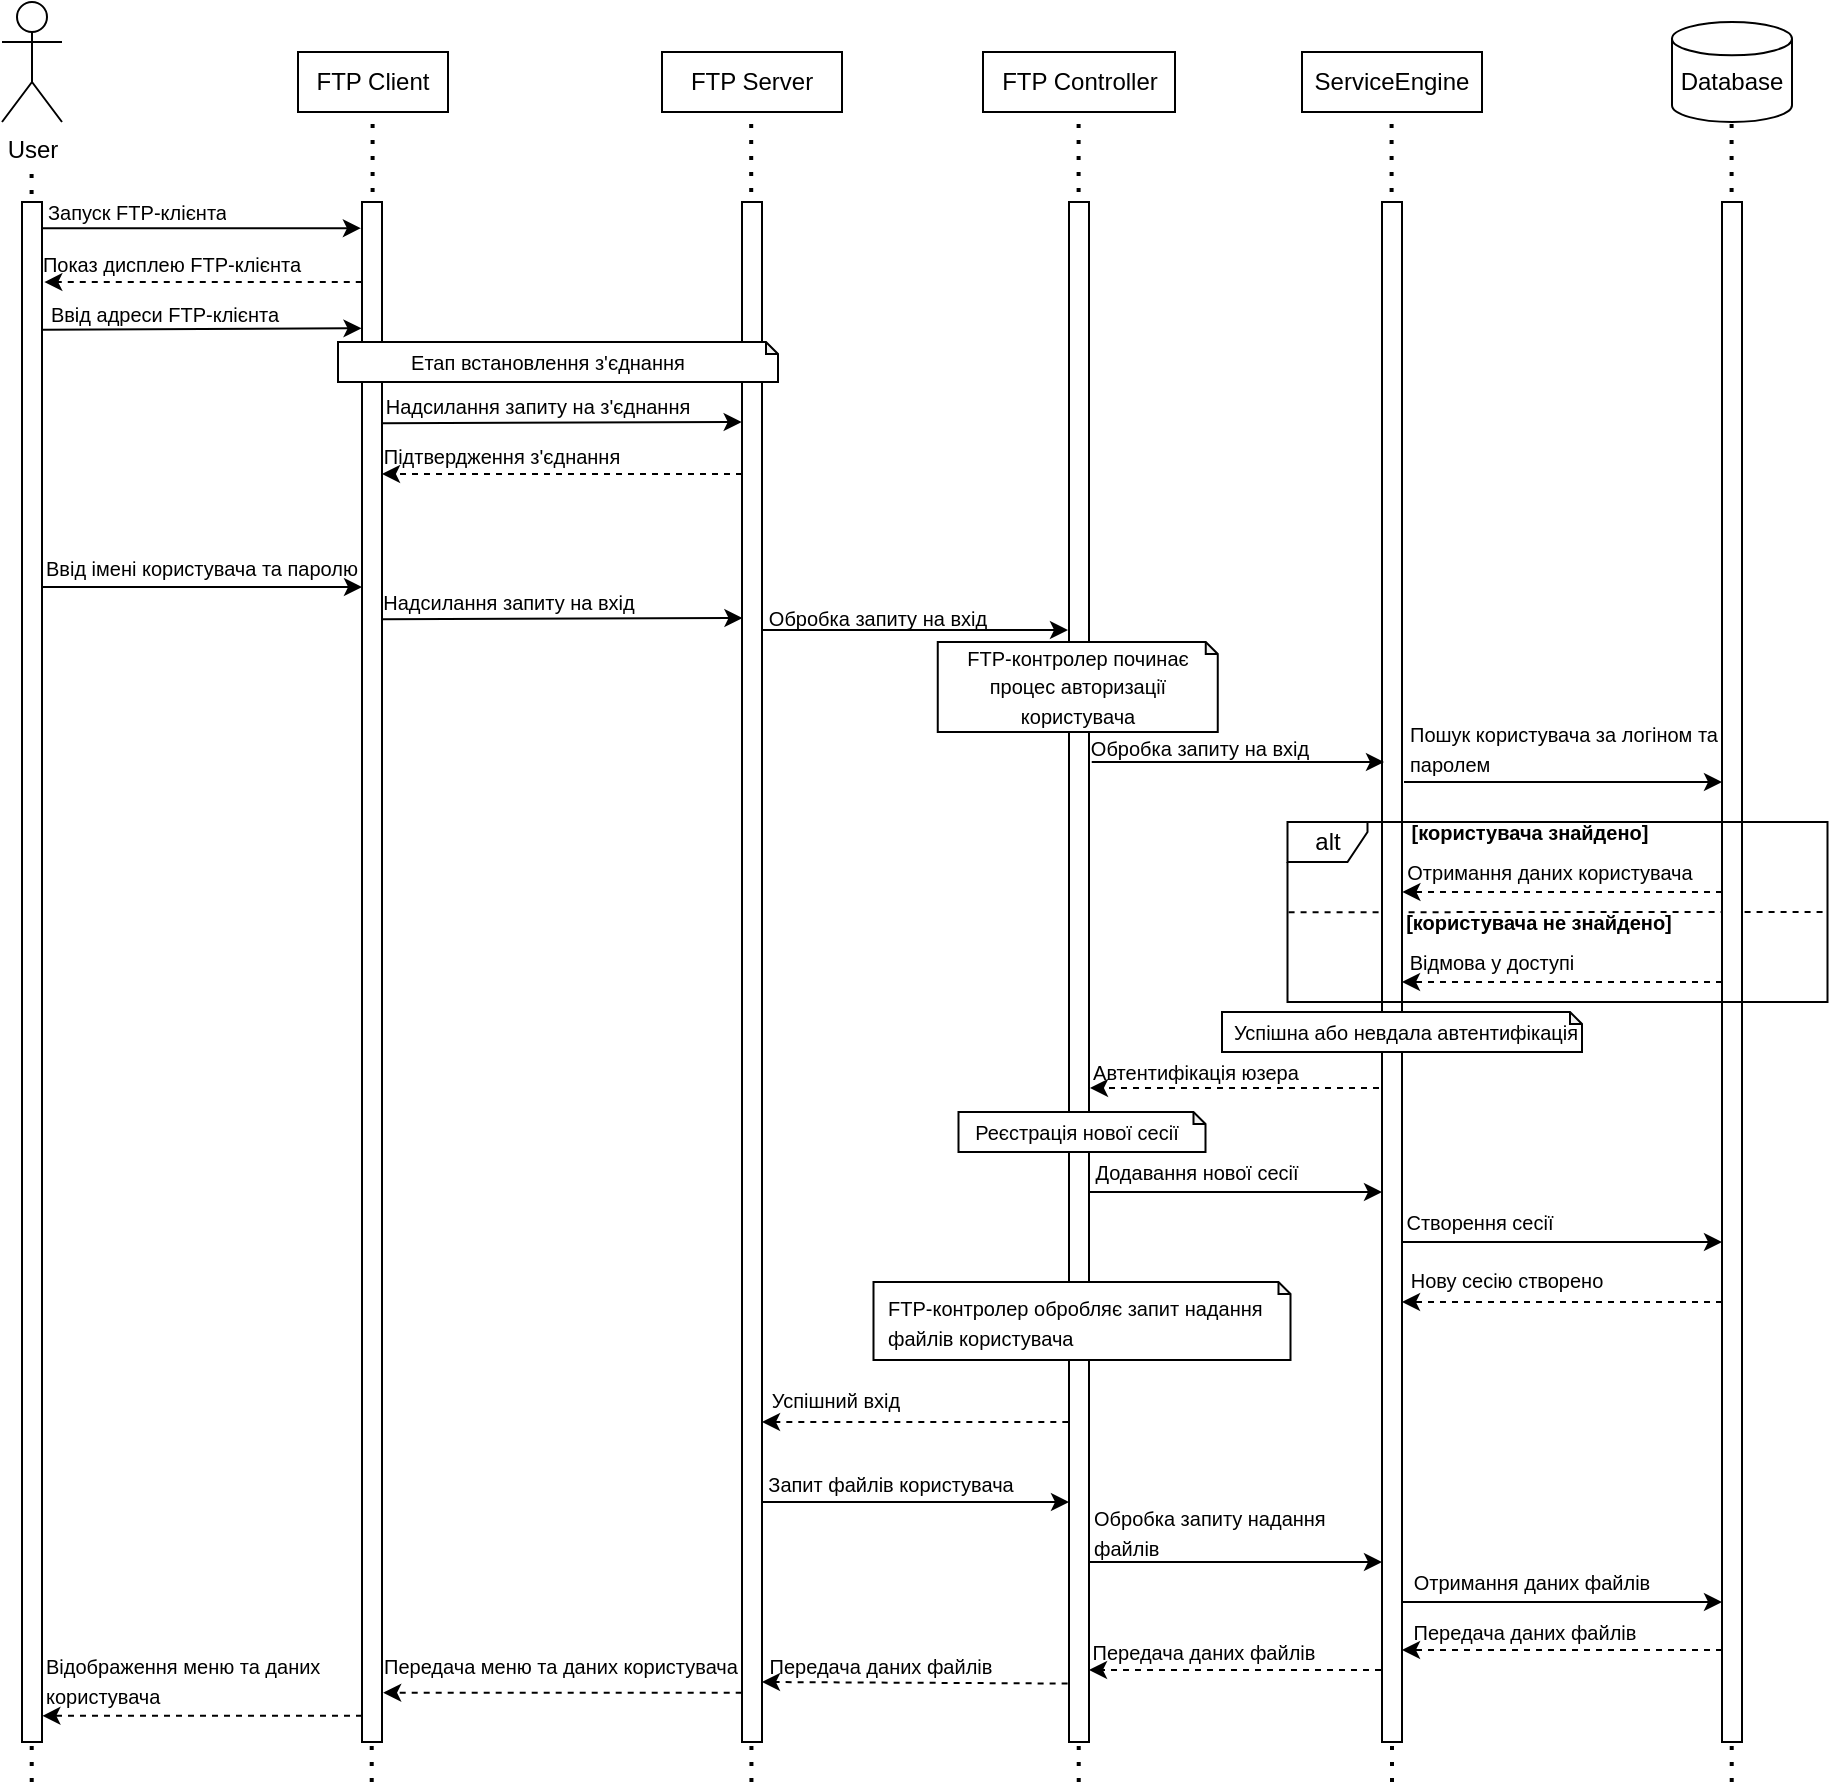 <mxfile version="25.0.3">
  <diagram name="Сторінка-1" id="EHOrJvjLMRzK50lmoaZ_">
    <mxGraphModel dx="1432" dy="738" grid="1" gridSize="10" guides="1" tooltips="1" connect="1" arrows="1" fold="1" page="1" pageScale="1" pageWidth="1169" pageHeight="1654" math="0" shadow="0">
      <root>
        <mxCell id="0" />
        <mxCell id="1" parent="0" />
        <mxCell id="_hDlO5acoqLrmTqEBLsP-71" value="" style="endArrow=none;dashed=1;html=1;dashPattern=1 3;strokeWidth=2;rounded=0;" parent="1" edge="1">
          <mxGeometry width="50" height="50" relative="1" as="geometry">
            <mxPoint x="234.8" y="120" as="sourcePoint" />
            <mxPoint x="234.8" y="80" as="targetPoint" />
          </mxGeometry>
        </mxCell>
        <mxCell id="5lGT_C94pFLsxoCqDlY4-63" value="" style="endArrow=none;dashed=1;html=1;rounded=0;entryX=1;entryY=0.5;entryDx=0;entryDy=0;entryPerimeter=0;exitX=0.002;exitY=0.501;exitDx=0;exitDy=0;exitPerimeter=0;" parent="1" source="5lGT_C94pFLsxoCqDlY4-61" target="5lGT_C94pFLsxoCqDlY4-61" edge="1">
          <mxGeometry width="50" height="50" relative="1" as="geometry">
            <mxPoint x="970" y="610" as="sourcePoint" />
            <mxPoint x="1020" y="560" as="targetPoint" />
          </mxGeometry>
        </mxCell>
        <mxCell id="5lGT_C94pFLsxoCqDlY4-1" value="User" style="shape=umlActor;verticalLabelPosition=bottom;verticalAlign=top;html=1;outlineConnect=0;" parent="1" vertex="1">
          <mxGeometry x="220" width="30" height="60" as="geometry" />
        </mxCell>
        <mxCell id="5lGT_C94pFLsxoCqDlY4-2" value="" style="rounded=0;whiteSpace=wrap;html=1;" parent="1" vertex="1">
          <mxGeometry x="400" y="100" width="10" height="770" as="geometry" />
        </mxCell>
        <mxCell id="5lGT_C94pFLsxoCqDlY4-3" value="" style="endArrow=none;dashed=1;html=1;dashPattern=1 3;strokeWidth=2;rounded=0;" parent="1" edge="1">
          <mxGeometry width="50" height="50" relative="1" as="geometry">
            <mxPoint x="404.86" y="890" as="sourcePoint" />
            <mxPoint x="404.86" y="870" as="targetPoint" />
          </mxGeometry>
        </mxCell>
        <mxCell id="5lGT_C94pFLsxoCqDlY4-4" value="" style="endArrow=none;dashed=1;html=1;dashPattern=1 3;strokeWidth=2;rounded=0;" parent="1" edge="1">
          <mxGeometry width="50" height="50" relative="1" as="geometry">
            <mxPoint x="405.3" y="95" as="sourcePoint" />
            <mxPoint x="405.3" y="55" as="targetPoint" />
          </mxGeometry>
        </mxCell>
        <mxCell id="5lGT_C94pFLsxoCqDlY4-5" value="" style="rounded=0;whiteSpace=wrap;html=1;" parent="1" vertex="1">
          <mxGeometry x="590" y="100" width="10" height="770" as="geometry" />
        </mxCell>
        <mxCell id="5lGT_C94pFLsxoCqDlY4-6" value="" style="endArrow=none;dashed=1;html=1;dashPattern=1 3;strokeWidth=2;rounded=0;" parent="1" edge="1">
          <mxGeometry width="50" height="50" relative="1" as="geometry">
            <mxPoint x="594.72" y="890" as="sourcePoint" />
            <mxPoint x="594.72" y="870" as="targetPoint" />
          </mxGeometry>
        </mxCell>
        <mxCell id="5lGT_C94pFLsxoCqDlY4-7" value="" style="endArrow=none;dashed=1;html=1;dashPattern=1 3;strokeWidth=2;rounded=0;" parent="1" edge="1">
          <mxGeometry width="50" height="50" relative="1" as="geometry">
            <mxPoint x="594.6" y="95" as="sourcePoint" />
            <mxPoint x="594.6" y="55" as="targetPoint" />
          </mxGeometry>
        </mxCell>
        <mxCell id="5lGT_C94pFLsxoCqDlY4-29" value="" style="rounded=0;whiteSpace=wrap;html=1;" parent="1" vertex="1">
          <mxGeometry x="1080" y="100" width="10" height="770" as="geometry" />
        </mxCell>
        <mxCell id="5lGT_C94pFLsxoCqDlY4-30" value="" style="endArrow=none;dashed=1;html=1;dashPattern=1 3;strokeWidth=2;rounded=0;" parent="1" edge="1">
          <mxGeometry width="50" height="50" relative="1" as="geometry">
            <mxPoint x="1084.86" y="890" as="sourcePoint" />
            <mxPoint x="1084.86" y="870" as="targetPoint" />
          </mxGeometry>
        </mxCell>
        <mxCell id="5lGT_C94pFLsxoCqDlY4-32" value="" style="rounded=0;whiteSpace=wrap;html=1;" parent="1" vertex="1">
          <mxGeometry x="910" y="100" width="10" height="770" as="geometry" />
        </mxCell>
        <mxCell id="5lGT_C94pFLsxoCqDlY4-33" value="" style="endArrow=none;dashed=1;html=1;dashPattern=1 3;strokeWidth=2;rounded=0;" parent="1" edge="1">
          <mxGeometry width="50" height="50" relative="1" as="geometry">
            <mxPoint x="915" y="890" as="sourcePoint" />
            <mxPoint x="915" y="870" as="targetPoint" />
          </mxGeometry>
        </mxCell>
        <mxCell id="5lGT_C94pFLsxoCqDlY4-34" value="" style="endArrow=none;dashed=1;html=1;dashPattern=1 3;strokeWidth=2;rounded=0;" parent="1" edge="1">
          <mxGeometry width="50" height="50" relative="1" as="geometry">
            <mxPoint x="1084.8" y="95" as="sourcePoint" />
            <mxPoint x="1084.8" y="55" as="targetPoint" />
          </mxGeometry>
        </mxCell>
        <mxCell id="5lGT_C94pFLsxoCqDlY4-35" value="" style="rounded=0;whiteSpace=wrap;html=1;" parent="1" vertex="1">
          <mxGeometry x="753.5" y="100" width="10" height="770" as="geometry" />
        </mxCell>
        <mxCell id="5lGT_C94pFLsxoCqDlY4-36" value="" style="endArrow=none;dashed=1;html=1;dashPattern=1 3;strokeWidth=2;rounded=0;" parent="1" edge="1">
          <mxGeometry width="50" height="50" relative="1" as="geometry">
            <mxPoint x="758.36" y="890" as="sourcePoint" />
            <mxPoint x="758.36" y="870" as="targetPoint" />
          </mxGeometry>
        </mxCell>
        <mxCell id="5lGT_C94pFLsxoCqDlY4-37" value="" style="endArrow=none;dashed=1;html=1;dashPattern=1 3;strokeWidth=2;rounded=0;" parent="1" edge="1">
          <mxGeometry width="50" height="50" relative="1" as="geometry">
            <mxPoint x="914.8" y="95" as="sourcePoint" />
            <mxPoint x="914.8" y="55" as="targetPoint" />
          </mxGeometry>
        </mxCell>
        <mxCell id="5lGT_C94pFLsxoCqDlY4-38" value="FTP Server" style="text;html=1;align=center;verticalAlign=middle;whiteSpace=wrap;rounded=0;strokeColor=default;" parent="1" vertex="1">
          <mxGeometry x="550" y="25" width="90" height="30" as="geometry" />
        </mxCell>
        <mxCell id="5lGT_C94pFLsxoCqDlY4-40" value="" style="endArrow=classic;html=1;rounded=0;entryX=0;entryY=0.014;entryDx=0;entryDy=0;entryPerimeter=0;exitX=1.016;exitY=0.015;exitDx=0;exitDy=0;exitPerimeter=0;" parent="1" edge="1">
          <mxGeometry width="50" height="50" relative="1" as="geometry">
            <mxPoint x="410.0" y="210.6" as="sourcePoint" />
            <mxPoint x="589.84" y="210" as="targetPoint" />
          </mxGeometry>
        </mxCell>
        <mxCell id="5lGT_C94pFLsxoCqDlY4-41" value="&lt;span style=&quot;font-size: 10px;&quot;&gt;Надсилання запиту на з&#39;єднання&lt;/span&gt;" style="text;html=1;align=center;verticalAlign=middle;whiteSpace=wrap;rounded=0;" parent="1" vertex="1">
          <mxGeometry x="406" y="192" width="164" height="20" as="geometry" />
        </mxCell>
        <mxCell id="5lGT_C94pFLsxoCqDlY4-44" value="" style="endArrow=classic;html=1;rounded=0;entryX=0;entryY=0.097;entryDx=0;entryDy=0;entryPerimeter=0;exitX=0.978;exitY=0.098;exitDx=0;exitDy=0;exitPerimeter=0;" parent="1" edge="1">
          <mxGeometry width="50" height="50" relative="1" as="geometry">
            <mxPoint x="410" y="308.6" as="sourcePoint" />
            <mxPoint x="590.22" y="308.0" as="targetPoint" />
          </mxGeometry>
        </mxCell>
        <mxCell id="5lGT_C94pFLsxoCqDlY4-45" value="&lt;span style=&quot;font-size: 10px;&quot;&gt;Надсилання запиту на вхід&lt;/span&gt;" style="text;html=1;align=center;verticalAlign=middle;whiteSpace=wrap;rounded=0;" parent="1" vertex="1">
          <mxGeometry x="397" y="295" width="153" height="10" as="geometry" />
        </mxCell>
        <mxCell id="5lGT_C94pFLsxoCqDlY4-46" value="" style="endArrow=classic;html=1;rounded=0;entryX=1.058;entryY=0.968;entryDx=0;entryDy=0;entryPerimeter=0;exitX=-0.015;exitY=0.968;exitDx=0;exitDy=0;exitPerimeter=0;dashed=1;" parent="1" source="5lGT_C94pFLsxoCqDlY4-5" target="5lGT_C94pFLsxoCqDlY4-2" edge="1">
          <mxGeometry width="50" height="50" relative="1" as="geometry">
            <mxPoint x="590" y="770" as="sourcePoint" />
            <mxPoint x="650" y="820" as="targetPoint" />
          </mxGeometry>
        </mxCell>
        <mxCell id="5lGT_C94pFLsxoCqDlY4-47" value="&lt;span style=&quot;font-size: 10px;&quot;&gt;Передача меню та даних користувача&lt;/span&gt;" style="text;html=1;align=center;verticalAlign=middle;whiteSpace=wrap;rounded=0;" parent="1" vertex="1">
          <mxGeometry x="406" y="817" width="187" height="30" as="geometry" />
        </mxCell>
        <mxCell id="5lGT_C94pFLsxoCqDlY4-48" value="" style="endArrow=none;dashed=1;html=1;dashPattern=1 3;strokeWidth=2;rounded=0;" parent="1" edge="1">
          <mxGeometry width="50" height="50" relative="1" as="geometry">
            <mxPoint x="758.3" y="95" as="sourcePoint" />
            <mxPoint x="758.3" y="55" as="targetPoint" />
          </mxGeometry>
        </mxCell>
        <mxCell id="5lGT_C94pFLsxoCqDlY4-49" value="FTP Controller" style="text;html=1;align=center;verticalAlign=middle;whiteSpace=wrap;rounded=0;strokeColor=default;" parent="1" vertex="1">
          <mxGeometry x="710.5" y="25" width="96" height="30" as="geometry" />
        </mxCell>
        <mxCell id="5lGT_C94pFLsxoCqDlY4-50" value="" style="endArrow=classic;html=1;rounded=0;entryX=-0.005;entryY=0.133;entryDx=0;entryDy=0;entryPerimeter=0;exitX=1.026;exitY=0.133;exitDx=0;exitDy=0;exitPerimeter=0;" parent="1" edge="1">
          <mxGeometry width="50" height="50" relative="1" as="geometry">
            <mxPoint x="600" y="314" as="sourcePoint" />
            <mxPoint x="753" y="314" as="targetPoint" />
          </mxGeometry>
        </mxCell>
        <mxCell id="5lGT_C94pFLsxoCqDlY4-51" value="&lt;span style=&quot;font-size: 10px;&quot;&gt;Обробка запиту на вхід&lt;/span&gt;" style="text;html=1;align=center;verticalAlign=middle;whiteSpace=wrap;rounded=0;" parent="1" vertex="1">
          <mxGeometry x="598" y="290" width="120" height="36" as="geometry" />
        </mxCell>
        <mxCell id="5lGT_C94pFLsxoCqDlY4-52" value="" style="endArrow=classic;html=1;rounded=0;entryX=1.033;entryY=0.799;entryDx=0;entryDy=0;entryPerimeter=0;exitX=-0.001;exitY=0.799;exitDx=0;exitDy=0;exitPerimeter=0;dashed=1;" parent="1" edge="1">
          <mxGeometry width="50" height="50" relative="1" as="geometry">
            <mxPoint x="753.16" y="710.0" as="sourcePoint" />
            <mxPoint x="600.0" y="710.0" as="targetPoint" />
          </mxGeometry>
        </mxCell>
        <mxCell id="5lGT_C94pFLsxoCqDlY4-53" value="" style="endArrow=classic;html=1;rounded=0;entryX=-0.034;entryY=0.866;entryDx=0;entryDy=0;entryPerimeter=0;exitX=-0.001;exitY=0.799;exitDx=0;exitDy=0;exitPerimeter=0;" parent="1" edge="1">
          <mxGeometry width="50" height="50" relative="1" as="geometry">
            <mxPoint x="600.5" y="750" as="sourcePoint" />
            <mxPoint x="753.5" y="750" as="targetPoint" />
          </mxGeometry>
        </mxCell>
        <mxCell id="5lGT_C94pFLsxoCqDlY4-54" value="" style="endArrow=classic;html=1;rounded=0;entryX=1.021;entryY=0.951;entryDx=0;entryDy=0;entryPerimeter=0;exitX=-0.048;exitY=0.952;exitDx=0;exitDy=0;exitPerimeter=0;dashed=1;" parent="1" edge="1">
          <mxGeometry width="50" height="50" relative="1" as="geometry">
            <mxPoint x="752.81" y="840.77" as="sourcePoint" />
            <mxPoint x="600" y="840" as="targetPoint" />
          </mxGeometry>
        </mxCell>
        <mxCell id="5lGT_C94pFLsxoCqDlY4-55" value="&lt;span style=&quot;font-size: 10px;&quot;&gt;Успішний вхід&lt;/span&gt;" style="text;html=1;align=center;verticalAlign=middle;whiteSpace=wrap;rounded=0;" parent="1" vertex="1">
          <mxGeometry x="572" y="684" width="130" height="30" as="geometry" />
        </mxCell>
        <mxCell id="5lGT_C94pFLsxoCqDlY4-56" value="&lt;span style=&quot;font-size: 10px;&quot;&gt;Запит файлів користувача&lt;/span&gt;" style="text;html=1;align=center;verticalAlign=middle;whiteSpace=wrap;rounded=0;" parent="1" vertex="1">
          <mxGeometry x="593" y="726" width="143" height="30" as="geometry" />
        </mxCell>
        <mxCell id="5lGT_C94pFLsxoCqDlY4-57" value="&lt;span style=&quot;font-size: 10px;&quot;&gt;Передача даних файлів&lt;/span&gt;" style="text;html=1;align=center;verticalAlign=middle;whiteSpace=wrap;rounded=0;" parent="1" vertex="1">
          <mxGeometry x="600" y="817" width="119" height="30" as="geometry" />
        </mxCell>
        <mxCell id="5lGT_C94pFLsxoCqDlY4-58" value="ServiceEngine" style="text;html=1;align=center;verticalAlign=middle;whiteSpace=wrap;rounded=0;strokeColor=default;" parent="1" vertex="1">
          <mxGeometry x="870" y="25" width="90" height="30" as="geometry" />
        </mxCell>
        <mxCell id="5lGT_C94pFLsxoCqDlY4-59" value="" style="endArrow=classic;html=1;rounded=0;exitX=1.026;exitY=0.133;exitDx=0;exitDy=0;exitPerimeter=0;" parent="1" edge="1">
          <mxGeometry width="50" height="50" relative="1" as="geometry">
            <mxPoint x="764.87" y="380" as="sourcePoint" />
            <mxPoint x="911" y="380" as="targetPoint" />
          </mxGeometry>
        </mxCell>
        <mxCell id="5lGT_C94pFLsxoCqDlY4-60" value="&lt;span style=&quot;font-size: 10px;&quot;&gt;Обробка запиту на вхід&lt;/span&gt;" style="text;html=1;align=center;verticalAlign=middle;whiteSpace=wrap;rounded=0;" parent="1" vertex="1">
          <mxGeometry x="749" y="358" width="140" height="30" as="geometry" />
        </mxCell>
        <mxCell id="5lGT_C94pFLsxoCqDlY4-61" value="alt" style="shape=umlFrame;whiteSpace=wrap;html=1;pointerEvents=0;fillColor=none;width=40;height=20;" parent="1" vertex="1">
          <mxGeometry x="862.75" y="410" width="270" height="90" as="geometry" />
        </mxCell>
        <mxCell id="5lGT_C94pFLsxoCqDlY4-64" value="" style="endArrow=classic;html=1;rounded=0;exitX=-0.019;exitY=0.367;exitDx=0;exitDy=0;exitPerimeter=0;dashed=1;" parent="1" edge="1">
          <mxGeometry width="50" height="50" relative="1" as="geometry">
            <mxPoint x="1080" y="445" as="sourcePoint" />
            <mxPoint x="920.19" y="445" as="targetPoint" />
          </mxGeometry>
        </mxCell>
        <mxCell id="5lGT_C94pFLsxoCqDlY4-65" value="" style="endArrow=classic;html=1;rounded=0;exitX=-0.019;exitY=0.367;exitDx=0;exitDy=0;exitPerimeter=0;dashed=1;" parent="1" edge="1">
          <mxGeometry width="50" height="50" relative="1" as="geometry">
            <mxPoint x="1080" y="490" as="sourcePoint" />
            <mxPoint x="920" y="490" as="targetPoint" />
          </mxGeometry>
        </mxCell>
        <mxCell id="5lGT_C94pFLsxoCqDlY4-66" value="&lt;span style=&quot;font-size: 10px;&quot;&gt;&lt;b&gt;[користувача знайдено]&lt;/b&gt;&lt;/span&gt;" style="text;html=1;align=center;verticalAlign=middle;whiteSpace=wrap;rounded=0;" parent="1" vertex="1">
          <mxGeometry x="918" y="400" width="132" height="30" as="geometry" />
        </mxCell>
        <mxCell id="5lGT_C94pFLsxoCqDlY4-67" value="&lt;span style=&quot;font-size: 10px;&quot;&gt;&lt;b&gt;[користувача не знайдено]&lt;/b&gt;&lt;/span&gt;" style="text;html=1;align=center;verticalAlign=middle;whiteSpace=wrap;rounded=0;" parent="1" vertex="1">
          <mxGeometry x="917" y="445" width="143" height="30" as="geometry" />
        </mxCell>
        <mxCell id="5lGT_C94pFLsxoCqDlY4-68" value="&lt;span style=&quot;font-size: 10px;&quot;&gt;Отримання даних користувача&lt;/span&gt;" style="text;html=1;align=center;verticalAlign=middle;whiteSpace=wrap;rounded=0;" parent="1" vertex="1">
          <mxGeometry x="914.5" y="420" width="158" height="30" as="geometry" />
        </mxCell>
        <mxCell id="5lGT_C94pFLsxoCqDlY4-69" value="&lt;span style=&quot;font-size: 10px;&quot;&gt;Відмова у доступі&lt;/span&gt;" style="text;html=1;align=center;verticalAlign=middle;whiteSpace=wrap;rounded=0;" parent="1" vertex="1">
          <mxGeometry x="909.5" y="465" width="110" height="30" as="geometry" />
        </mxCell>
        <mxCell id="5lGT_C94pFLsxoCqDlY4-70" value="" style="endArrow=classic;html=1;rounded=0;entryX=-0.037;entryY=0.2;entryDx=0;entryDy=0;entryPerimeter=0;exitX=0.026;exitY=0.533;exitDx=0;exitDy=0;exitPerimeter=0;dashed=1;" parent="1" edge="1">
          <mxGeometry width="50" height="50" relative="1" as="geometry">
            <mxPoint x="908.5" y="543" as="sourcePoint" />
            <mxPoint x="764" y="543" as="targetPoint" />
          </mxGeometry>
        </mxCell>
        <mxCell id="5lGT_C94pFLsxoCqDlY4-71" value="&lt;span style=&quot;font-size: 10px;&quot;&gt;Автентифікація юзера&lt;/span&gt;" style="text;html=1;align=center;verticalAlign=middle;whiteSpace=wrap;rounded=0;" parent="1" vertex="1">
          <mxGeometry x="754" y="520" width="126" height="30" as="geometry" />
        </mxCell>
        <mxCell id="5lGT_C94pFLsxoCqDlY4-72" value="" style="endArrow=classic;html=1;rounded=0;entryX=-0.037;entryY=0.2;entryDx=0;entryDy=0;entryPerimeter=0;exitX=1.026;exitY=0.133;exitDx=0;exitDy=0;exitPerimeter=0;" parent="1" edge="1">
          <mxGeometry width="50" height="50" relative="1" as="geometry">
            <mxPoint x="763.5" y="595" as="sourcePoint" />
            <mxPoint x="910" y="595" as="targetPoint" />
          </mxGeometry>
        </mxCell>
        <mxCell id="5lGT_C94pFLsxoCqDlY4-73" value="&lt;span style=&quot;font-size: 10px;&quot;&gt;Додавання нової сесії&lt;/span&gt;" style="text;html=1;align=center;verticalAlign=middle;whiteSpace=wrap;rounded=0;" parent="1" vertex="1">
          <mxGeometry x="755.63" y="570" width="122.75" height="30" as="geometry" />
        </mxCell>
        <mxCell id="5lGT_C94pFLsxoCqDlY4-77" value="" style="endArrow=classic;html=1;rounded=0;entryX=-0.037;entryY=0.2;entryDx=0;entryDy=0;entryPerimeter=0;exitX=1.026;exitY=0.133;exitDx=0;exitDy=0;exitPerimeter=0;" parent="1" edge="1">
          <mxGeometry width="50" height="50" relative="1" as="geometry">
            <mxPoint x="921" y="390" as="sourcePoint" />
            <mxPoint x="1080" y="390" as="targetPoint" />
          </mxGeometry>
        </mxCell>
        <mxCell id="5lGT_C94pFLsxoCqDlY4-78" value="&lt;span style=&quot;font-size: 10px;&quot;&gt;Пошук користувача за логіном та паролем&lt;/span&gt;" style="text;html=1;align=left;verticalAlign=middle;whiteSpace=wrap;rounded=0;" parent="1" vertex="1">
          <mxGeometry x="922" y="358" width="173" height="30" as="geometry" />
        </mxCell>
        <mxCell id="5lGT_C94pFLsxoCqDlY4-79" value="" style="endArrow=classic;html=1;rounded=0;entryX=-0.037;entryY=0.2;entryDx=0;entryDy=0;entryPerimeter=0;exitX=1.026;exitY=0.133;exitDx=0;exitDy=0;exitPerimeter=0;" parent="1" edge="1">
          <mxGeometry width="50" height="50" relative="1" as="geometry">
            <mxPoint x="920" y="620" as="sourcePoint" />
            <mxPoint x="1080" y="620" as="targetPoint" />
          </mxGeometry>
        </mxCell>
        <mxCell id="5lGT_C94pFLsxoCqDlY4-80" value="&lt;span style=&quot;font-size: 10px;&quot;&gt;Створення сесії&lt;/span&gt;" style="text;html=1;align=center;verticalAlign=middle;whiteSpace=wrap;rounded=0;" parent="1" vertex="1">
          <mxGeometry x="904" y="595" width="110" height="30" as="geometry" />
        </mxCell>
        <mxCell id="5lGT_C94pFLsxoCqDlY4-81" value="" style="endArrow=classic;html=1;rounded=0;entryX=-0.037;entryY=0.2;entryDx=0;entryDy=0;entryPerimeter=0;exitX=1.026;exitY=0.133;exitDx=0;exitDy=0;exitPerimeter=0;dashed=1;" parent="1" edge="1">
          <mxGeometry width="50" height="50" relative="1" as="geometry">
            <mxPoint x="1080" y="650" as="sourcePoint" />
            <mxPoint x="920" y="650" as="targetPoint" />
          </mxGeometry>
        </mxCell>
        <mxCell id="5lGT_C94pFLsxoCqDlY4-82" value="&lt;span style=&quot;font-size: 10px;&quot;&gt;Нову сесію створено&lt;/span&gt;" style="text;html=1;align=center;verticalAlign=middle;whiteSpace=wrap;rounded=0;" parent="1" vertex="1">
          <mxGeometry x="911" y="624" width="123" height="30" as="geometry" />
        </mxCell>
        <mxCell id="5lGT_C94pFLsxoCqDlY4-83" value="" style="endArrow=classic;html=1;rounded=0;entryX=-0.037;entryY=0.2;entryDx=0;entryDy=0;entryPerimeter=0;exitX=1.026;exitY=0.133;exitDx=0;exitDy=0;exitPerimeter=0;" parent="1" edge="1">
          <mxGeometry width="50" height="50" relative="1" as="geometry">
            <mxPoint x="764" y="780" as="sourcePoint" />
            <mxPoint x="910" y="780" as="targetPoint" />
          </mxGeometry>
        </mxCell>
        <mxCell id="5lGT_C94pFLsxoCqDlY4-84" value="&lt;span style=&quot;font-size: 10px;&quot;&gt;Обробка запиту надання файлів&lt;/span&gt;" style="text;html=1;align=left;verticalAlign=middle;whiteSpace=wrap;rounded=0;" parent="1" vertex="1">
          <mxGeometry x="763.5" y="745" width="151" height="39" as="geometry" />
        </mxCell>
        <mxCell id="5lGT_C94pFLsxoCqDlY4-85" value="" style="strokeWidth=1;html=1;shape=mxgraph.flowchart.database;whiteSpace=wrap;" parent="1" vertex="1">
          <mxGeometry x="1055" y="10" width="60" height="50" as="geometry" />
        </mxCell>
        <mxCell id="5lGT_C94pFLsxoCqDlY4-86" value="Database" style="text;html=1;align=center;verticalAlign=middle;whiteSpace=wrap;rounded=0;" parent="1" vertex="1">
          <mxGeometry x="1055" y="25" width="60" height="30" as="geometry" />
        </mxCell>
        <mxCell id="5lGT_C94pFLsxoCqDlY4-87" value="" style="endArrow=classic;html=1;rounded=0;entryX=-0.037;entryY=0.2;entryDx=0;entryDy=0;entryPerimeter=0;exitX=1.026;exitY=0.133;exitDx=0;exitDy=0;exitPerimeter=0;" parent="1" edge="1">
          <mxGeometry width="50" height="50" relative="1" as="geometry">
            <mxPoint x="920" y="800" as="sourcePoint" />
            <mxPoint x="1080" y="800" as="targetPoint" />
          </mxGeometry>
        </mxCell>
        <mxCell id="5lGT_C94pFLsxoCqDlY4-88" value="&lt;span style=&quot;font-size: 10px;&quot;&gt;Отримання даних файлів&lt;/span&gt;" style="text;html=1;align=center;verticalAlign=middle;whiteSpace=wrap;rounded=0;" parent="1" vertex="1">
          <mxGeometry x="920" y="775" width="130" height="30" as="geometry" />
        </mxCell>
        <mxCell id="5lGT_C94pFLsxoCqDlY4-89" value="" style="endArrow=classic;html=1;rounded=0;entryX=-0.037;entryY=0.2;entryDx=0;entryDy=0;entryPerimeter=0;exitX=1.026;exitY=0.133;exitDx=0;exitDy=0;exitPerimeter=0;dashed=1;" parent="1" edge="1">
          <mxGeometry width="50" height="50" relative="1" as="geometry">
            <mxPoint x="1080" y="824" as="sourcePoint" />
            <mxPoint x="920" y="824" as="targetPoint" />
          </mxGeometry>
        </mxCell>
        <mxCell id="5lGT_C94pFLsxoCqDlY4-90" value="&lt;span style=&quot;font-size: 10px;&quot;&gt;Передача даних файлів&lt;/span&gt;" style="text;html=1;align=center;verticalAlign=middle;whiteSpace=wrap;rounded=0;" parent="1" vertex="1">
          <mxGeometry x="913" y="800" width="137" height="30" as="geometry" />
        </mxCell>
        <mxCell id="5lGT_C94pFLsxoCqDlY4-91" value="" style="endArrow=classic;html=1;rounded=0;entryX=-0.037;entryY=0.2;entryDx=0;entryDy=0;entryPerimeter=0;exitX=1.026;exitY=0.133;exitDx=0;exitDy=0;exitPerimeter=0;dashed=1;" parent="1" edge="1">
          <mxGeometry width="50" height="50" relative="1" as="geometry">
            <mxPoint x="909.5" y="834" as="sourcePoint" />
            <mxPoint x="763.5" y="834" as="targetPoint" />
          </mxGeometry>
        </mxCell>
        <mxCell id="5lGT_C94pFLsxoCqDlY4-92" value="&lt;span style=&quot;font-size: 10px;&quot;&gt;Передача даних файлів&lt;/span&gt;" style="text;html=1;align=center;verticalAlign=middle;whiteSpace=wrap;rounded=0;" parent="1" vertex="1">
          <mxGeometry x="751.75" y="810" width="138.25" height="30" as="geometry" />
        </mxCell>
        <mxCell id="_hDlO5acoqLrmTqEBLsP-68" value="FTP Client" style="text;html=1;align=center;verticalAlign=middle;whiteSpace=wrap;rounded=0;strokeColor=default;" parent="1" vertex="1">
          <mxGeometry x="368" y="25" width="75" height="30" as="geometry" />
        </mxCell>
        <mxCell id="_hDlO5acoqLrmTqEBLsP-69" value="" style="rounded=0;whiteSpace=wrap;html=1;" parent="1" vertex="1">
          <mxGeometry x="230" y="100" width="10" height="770" as="geometry" />
        </mxCell>
        <mxCell id="_hDlO5acoqLrmTqEBLsP-70" value="" style="endArrow=none;dashed=1;html=1;dashPattern=1 3;strokeWidth=2;rounded=0;" parent="1" edge="1">
          <mxGeometry width="50" height="50" relative="1" as="geometry">
            <mxPoint x="234.86" y="890" as="sourcePoint" />
            <mxPoint x="234.86" y="870" as="targetPoint" />
          </mxGeometry>
        </mxCell>
        <mxCell id="_hDlO5acoqLrmTqEBLsP-72" value="" style="endArrow=classic;html=1;rounded=0;entryX=1.039;entryY=0.057;entryDx=0;entryDy=0;entryPerimeter=0;exitX=-0.009;exitY=0.057;exitDx=0;exitDy=0;exitPerimeter=0;dashed=1;" parent="1" edge="1">
          <mxGeometry width="50" height="50" relative="1" as="geometry">
            <mxPoint x="590" y="236" as="sourcePoint" />
            <mxPoint x="410" y="236" as="targetPoint" />
          </mxGeometry>
        </mxCell>
        <mxCell id="_hDlO5acoqLrmTqEBLsP-73" value="&lt;span style=&quot;font-size: 10px;&quot;&gt;Підтвердження з&#39;єднання&lt;/span&gt;" style="text;html=1;align=center;verticalAlign=middle;whiteSpace=wrap;rounded=0;" parent="1" vertex="1">
          <mxGeometry x="390" y="212" width="160" height="30" as="geometry" />
        </mxCell>
        <mxCell id="_hDlO5acoqLrmTqEBLsP-74" value="" style="endArrow=classic;html=1;rounded=0;entryX=0;entryY=0.25;entryDx=0;entryDy=0;exitX=1;exitY=0.25;exitDx=0;exitDy=0;" parent="1" source="_hDlO5acoqLrmTqEBLsP-69" target="5lGT_C94pFLsxoCqDlY4-2" edge="1">
          <mxGeometry width="50" height="50" relative="1" as="geometry">
            <mxPoint x="260" y="380" as="sourcePoint" />
            <mxPoint x="310" y="330" as="targetPoint" />
          </mxGeometry>
        </mxCell>
        <mxCell id="_hDlO5acoqLrmTqEBLsP-75" value="&lt;span style=&quot;font-size: 10px;&quot;&gt;Ввід імені користувача та паролю&lt;/span&gt;" style="text;html=1;align=center;verticalAlign=middle;whiteSpace=wrap;rounded=0;" parent="1" vertex="1">
          <mxGeometry x="230" y="268" width="180" height="30" as="geometry" />
        </mxCell>
        <mxCell id="_hDlO5acoqLrmTqEBLsP-76" value="" style="endArrow=classic;html=1;rounded=0;entryX=-0.055;entryY=0.017;entryDx=0;entryDy=0;entryPerimeter=0;exitX=1.024;exitY=0.017;exitDx=0;exitDy=0;exitPerimeter=0;" parent="1" source="_hDlO5acoqLrmTqEBLsP-69" target="5lGT_C94pFLsxoCqDlY4-2" edge="1">
          <mxGeometry width="50" height="50" relative="1" as="geometry">
            <mxPoint x="250" y="310" as="sourcePoint" />
            <mxPoint x="300" y="260" as="targetPoint" />
          </mxGeometry>
        </mxCell>
        <mxCell id="_hDlO5acoqLrmTqEBLsP-78" value="&lt;span style=&quot;font-size: 10px;&quot;&gt;Запуск FTP-клієнта&lt;/span&gt;" style="text;strokeColor=none;fillColor=none;align=left;verticalAlign=middle;spacingLeft=4;spacingRight=4;overflow=hidden;points=[[0,0.5],[1,0.5]];portConstraint=eastwest;rotatable=0;whiteSpace=wrap;html=1;" parent="1" vertex="1">
          <mxGeometry x="237" y="90" width="140" height="30" as="geometry" />
        </mxCell>
        <mxCell id="_hDlO5acoqLrmTqEBLsP-79" value="" style="endArrow=classic;html=1;rounded=0;entryX=1.115;entryY=0.052;entryDx=0;entryDy=0;entryPerimeter=0;dashed=1;exitX=-0.011;exitY=0.052;exitDx=0;exitDy=0;exitPerimeter=0;" parent="1" source="5lGT_C94pFLsxoCqDlY4-2" target="_hDlO5acoqLrmTqEBLsP-69" edge="1">
          <mxGeometry width="50" height="50" relative="1" as="geometry">
            <mxPoint x="400" y="221" as="sourcePoint" />
            <mxPoint x="330" y="250" as="targetPoint" />
          </mxGeometry>
        </mxCell>
        <mxCell id="_hDlO5acoqLrmTqEBLsP-80" value="&lt;span style=&quot;font-size: 10px;&quot;&gt;Показ дисплею FTP-клієнта&lt;/span&gt;" style="text;html=1;align=center;verticalAlign=middle;whiteSpace=wrap;rounded=0;" parent="1" vertex="1">
          <mxGeometry x="220" y="116" width="170" height="30" as="geometry" />
        </mxCell>
        <mxCell id="_hDlO5acoqLrmTqEBLsP-81" value="" style="endArrow=classic;html=1;rounded=0;entryX=-0.024;entryY=0.082;entryDx=0;entryDy=0;entryPerimeter=0;exitX=1;exitY=0.083;exitDx=0;exitDy=0;exitPerimeter=0;" parent="1" source="_hDlO5acoqLrmTqEBLsP-69" target="5lGT_C94pFLsxoCqDlY4-2" edge="1">
          <mxGeometry width="50" height="50" relative="1" as="geometry">
            <mxPoint x="270" y="310" as="sourcePoint" />
            <mxPoint x="320" y="260" as="targetPoint" />
          </mxGeometry>
        </mxCell>
        <mxCell id="_hDlO5acoqLrmTqEBLsP-82" value="&lt;span style=&quot;font-size: 10px;&quot;&gt;Ввід адреси FTP-клієнта&lt;/span&gt;" style="text;html=1;align=center;verticalAlign=middle;whiteSpace=wrap;rounded=0;" parent="1" vertex="1">
          <mxGeometry x="236" y="141" width="131" height="30" as="geometry" />
        </mxCell>
        <mxCell id="_hDlO5acoqLrmTqEBLsP-83" value="" style="endArrow=classic;html=1;rounded=0;entryX=1.018;entryY=0.983;entryDx=0;entryDy=0;entryPerimeter=0;exitX=0;exitY=0.983;exitDx=0;exitDy=0;exitPerimeter=0;dashed=1;" parent="1" source="5lGT_C94pFLsxoCqDlY4-2" target="_hDlO5acoqLrmTqEBLsP-69" edge="1">
          <mxGeometry width="50" height="50" relative="1" as="geometry">
            <mxPoint x="80" y="630" as="sourcePoint" />
            <mxPoint x="130" y="580" as="targetPoint" />
          </mxGeometry>
        </mxCell>
        <mxCell id="_hDlO5acoqLrmTqEBLsP-84" value="&lt;span style=&quot;font-size: 10px;&quot;&gt;Відображення меню та даних користувача&lt;/span&gt;" style="text;html=1;align=left;verticalAlign=middle;whiteSpace=wrap;rounded=0;" parent="1" vertex="1">
          <mxGeometry x="240" y="817" width="177" height="44" as="geometry" />
        </mxCell>
        <mxCell id="_hDlO5acoqLrmTqEBLsP-85" value="" style="shape=note;whiteSpace=wrap;html=1;backgroundOutline=1;darkOpacity=0.05;size=6;" parent="1" vertex="1">
          <mxGeometry x="388" y="170" width="220" height="20" as="geometry" />
        </mxCell>
        <mxCell id="_hDlO5acoqLrmTqEBLsP-87" value="" style="shape=note;whiteSpace=wrap;html=1;backgroundOutline=1;darkOpacity=0.05;size=6;" parent="1" vertex="1">
          <mxGeometry x="687.88" y="320" width="140" height="45" as="geometry" />
        </mxCell>
        <mxCell id="_hDlO5acoqLrmTqEBLsP-88" value="&lt;span style=&quot;font-size: 10px;&quot;&gt;FTP-контролер починає процес авторизації користувача&lt;/span&gt;" style="text;html=1;align=center;verticalAlign=middle;whiteSpace=wrap;rounded=0;" parent="1" vertex="1">
          <mxGeometry x="692.13" y="325" width="131.5" height="33" as="geometry" />
        </mxCell>
        <mxCell id="_hDlO5acoqLrmTqEBLsP-89" value="" style="shape=note;whiteSpace=wrap;html=1;backgroundOutline=1;darkOpacity=0.05;size=6;" parent="1" vertex="1">
          <mxGeometry x="830" y="505" width="180" height="20" as="geometry" />
        </mxCell>
        <mxCell id="_hDlO5acoqLrmTqEBLsP-90" value="&lt;span style=&quot;font-size: 10px;&quot;&gt;Успішна або невдала автентифікація&lt;/span&gt;" style="text;html=1;align=center;verticalAlign=middle;whiteSpace=wrap;rounded=0;" parent="1" vertex="1">
          <mxGeometry x="832.5" y="500" width="177.5" height="30" as="geometry" />
        </mxCell>
        <mxCell id="_hDlO5acoqLrmTqEBLsP-86" value="&lt;span style=&quot;font-size: 10px;&quot;&gt;Етап встановлення з&#39;єднання&lt;/span&gt;" style="text;html=1;align=center;verticalAlign=middle;whiteSpace=wrap;rounded=0;" parent="1" vertex="1">
          <mxGeometry x="388" y="165" width="210" height="30" as="geometry" />
        </mxCell>
        <mxCell id="_hDlO5acoqLrmTqEBLsP-93" value="" style="shape=note;whiteSpace=wrap;html=1;backgroundOutline=1;darkOpacity=0.05;size=6;" parent="1" vertex="1">
          <mxGeometry x="698.25" y="555" width="123.5" height="20" as="geometry" />
        </mxCell>
        <mxCell id="_hDlO5acoqLrmTqEBLsP-95" value="&lt;span style=&quot;font-size: 10px;&quot;&gt;Реєстрація нової сесії&lt;/span&gt;" style="text;html=1;align=center;verticalAlign=middle;whiteSpace=wrap;rounded=0;" parent="1" vertex="1">
          <mxGeometry x="698.25" y="550" width="119.25" height="30" as="geometry" />
        </mxCell>
        <mxCell id="_hDlO5acoqLrmTqEBLsP-96" value="" style="shape=note;whiteSpace=wrap;html=1;backgroundOutline=1;darkOpacity=0.05;size=6;" parent="1" vertex="1">
          <mxGeometry x="655.75" y="640" width="208.5" height="39" as="geometry" />
        </mxCell>
        <mxCell id="_hDlO5acoqLrmTqEBLsP-97" value="&lt;span style=&quot;font-size: 10px;&quot;&gt;FTP-контролер обробляє запит надання файлів користувача&lt;/span&gt;" style="text;html=1;align=left;verticalAlign=middle;whiteSpace=wrap;rounded=0;" parent="1" vertex="1">
          <mxGeometry x="661" y="647.5" width="195" height="24" as="geometry" />
        </mxCell>
      </root>
    </mxGraphModel>
  </diagram>
</mxfile>
